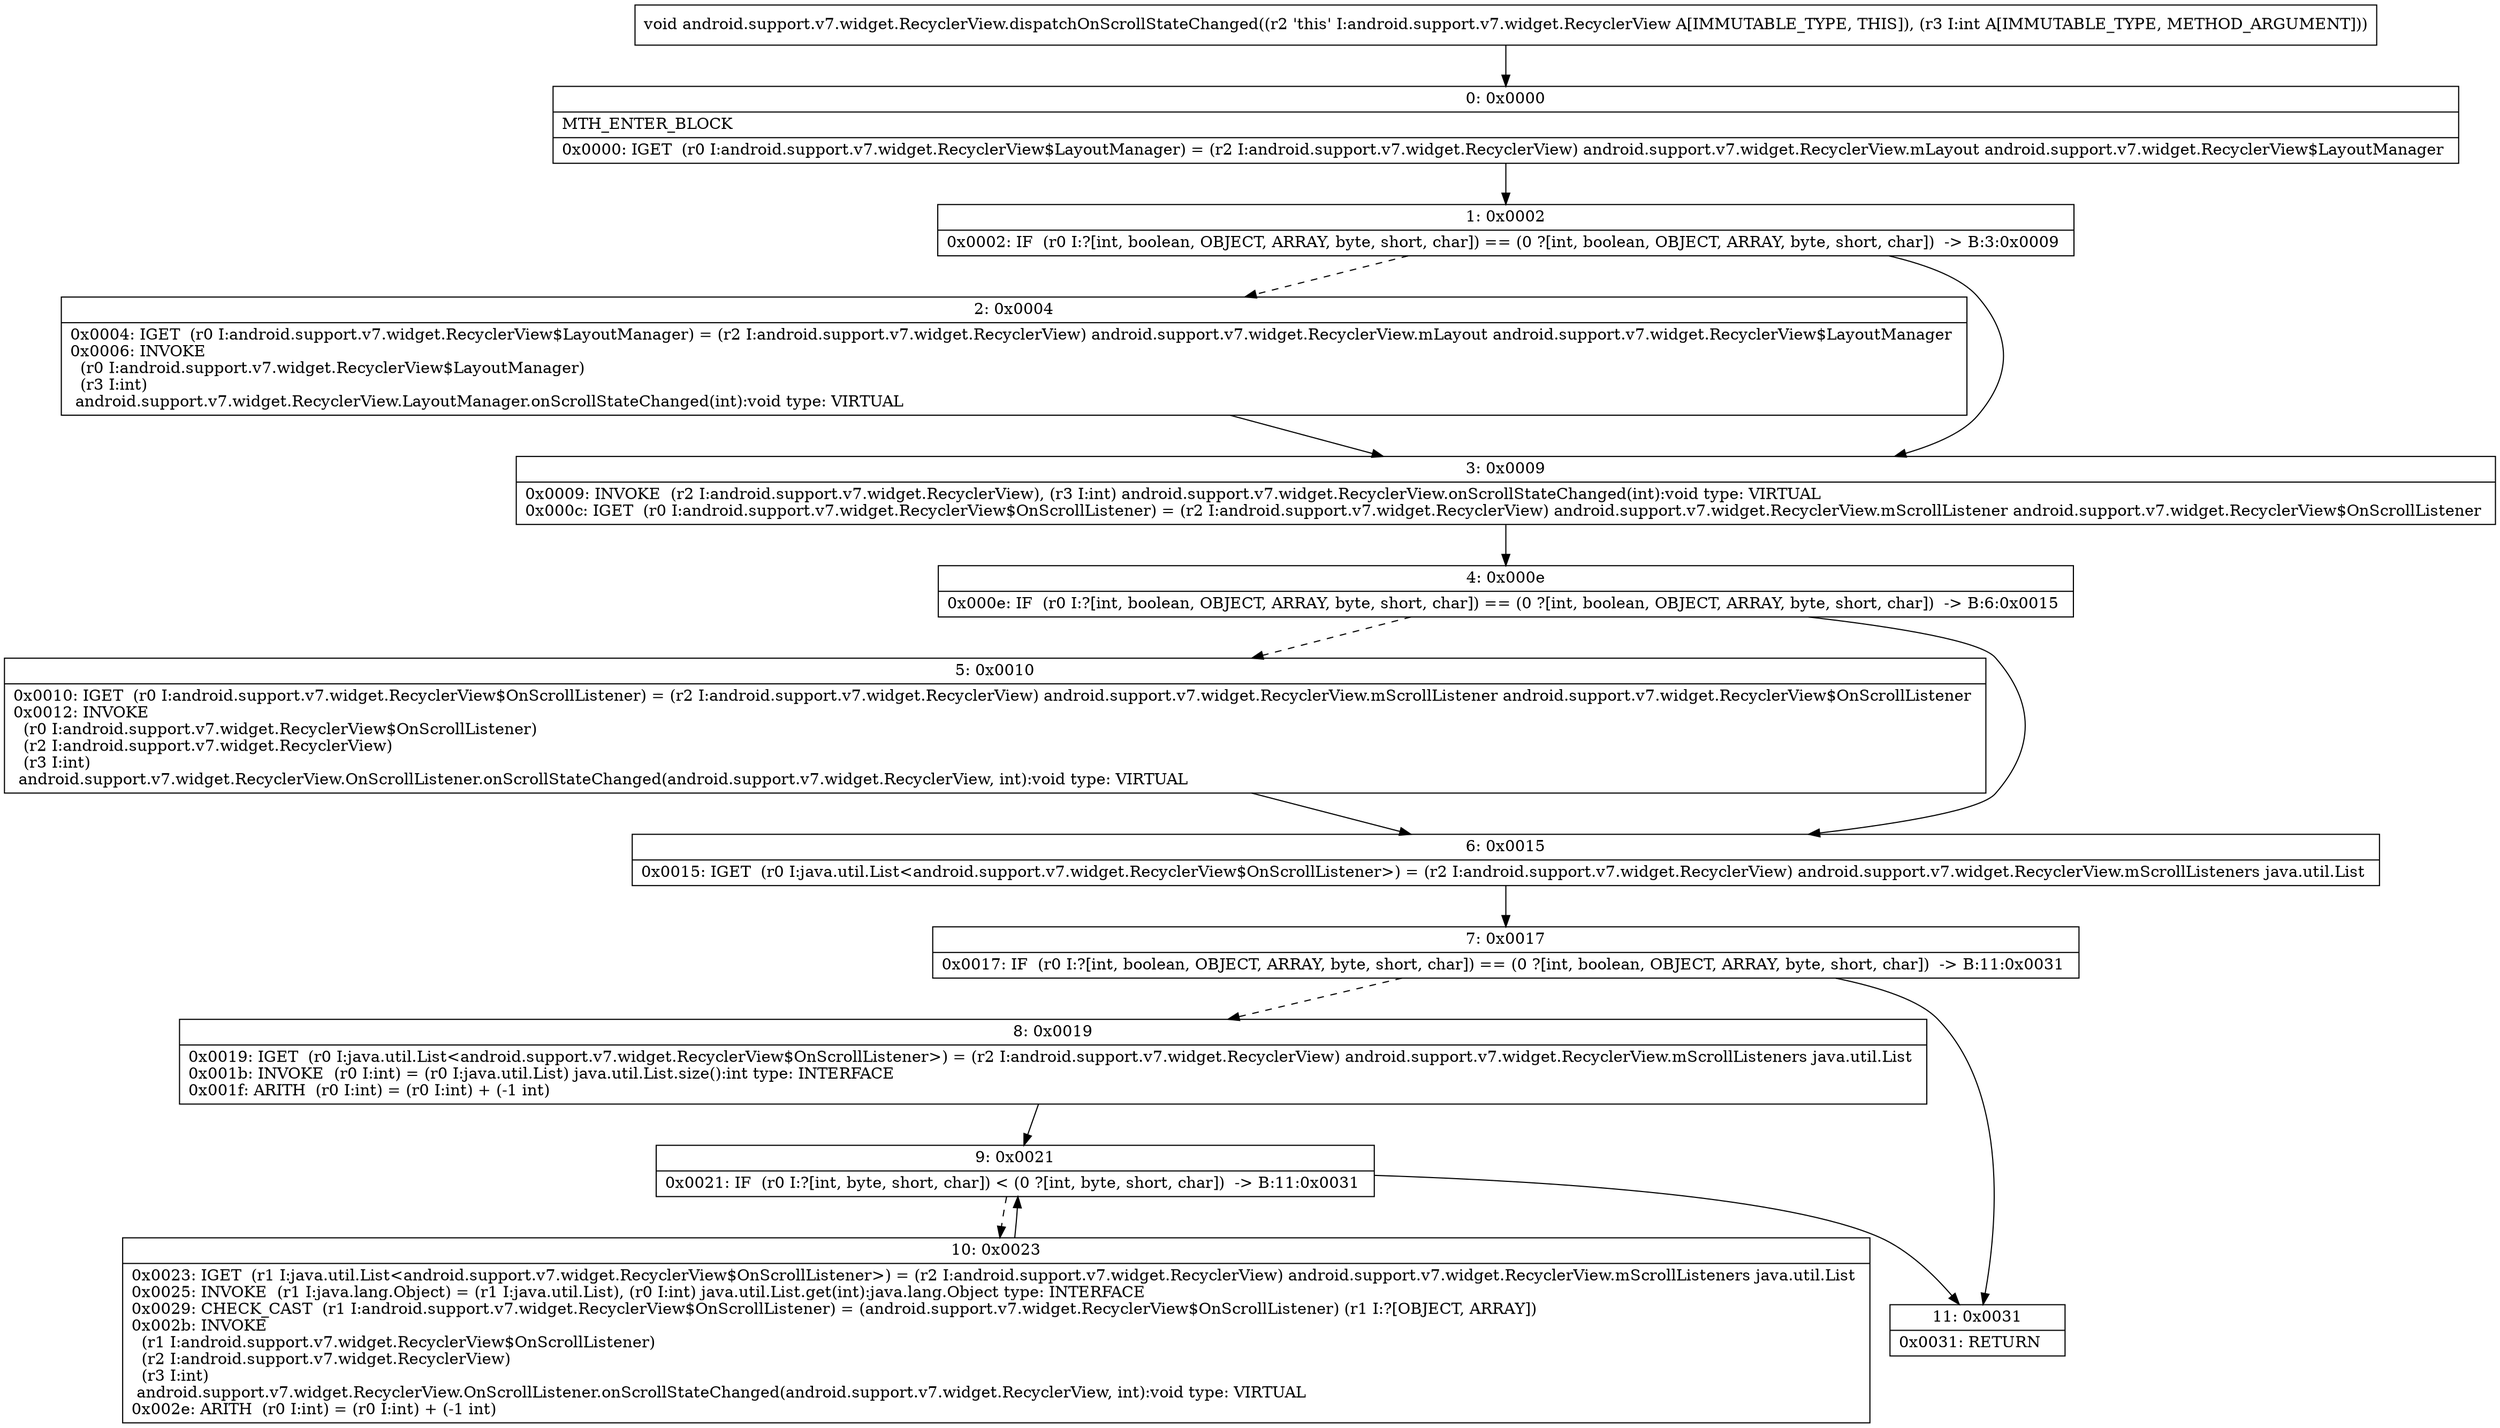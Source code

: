 digraph "CFG forandroid.support.v7.widget.RecyclerView.dispatchOnScrollStateChanged(I)V" {
Node_0 [shape=record,label="{0\:\ 0x0000|MTH_ENTER_BLOCK\l|0x0000: IGET  (r0 I:android.support.v7.widget.RecyclerView$LayoutManager) = (r2 I:android.support.v7.widget.RecyclerView) android.support.v7.widget.RecyclerView.mLayout android.support.v7.widget.RecyclerView$LayoutManager \l}"];
Node_1 [shape=record,label="{1\:\ 0x0002|0x0002: IF  (r0 I:?[int, boolean, OBJECT, ARRAY, byte, short, char]) == (0 ?[int, boolean, OBJECT, ARRAY, byte, short, char])  \-\> B:3:0x0009 \l}"];
Node_2 [shape=record,label="{2\:\ 0x0004|0x0004: IGET  (r0 I:android.support.v7.widget.RecyclerView$LayoutManager) = (r2 I:android.support.v7.widget.RecyclerView) android.support.v7.widget.RecyclerView.mLayout android.support.v7.widget.RecyclerView$LayoutManager \l0x0006: INVOKE  \l  (r0 I:android.support.v7.widget.RecyclerView$LayoutManager)\l  (r3 I:int)\l android.support.v7.widget.RecyclerView.LayoutManager.onScrollStateChanged(int):void type: VIRTUAL \l}"];
Node_3 [shape=record,label="{3\:\ 0x0009|0x0009: INVOKE  (r2 I:android.support.v7.widget.RecyclerView), (r3 I:int) android.support.v7.widget.RecyclerView.onScrollStateChanged(int):void type: VIRTUAL \l0x000c: IGET  (r0 I:android.support.v7.widget.RecyclerView$OnScrollListener) = (r2 I:android.support.v7.widget.RecyclerView) android.support.v7.widget.RecyclerView.mScrollListener android.support.v7.widget.RecyclerView$OnScrollListener \l}"];
Node_4 [shape=record,label="{4\:\ 0x000e|0x000e: IF  (r0 I:?[int, boolean, OBJECT, ARRAY, byte, short, char]) == (0 ?[int, boolean, OBJECT, ARRAY, byte, short, char])  \-\> B:6:0x0015 \l}"];
Node_5 [shape=record,label="{5\:\ 0x0010|0x0010: IGET  (r0 I:android.support.v7.widget.RecyclerView$OnScrollListener) = (r2 I:android.support.v7.widget.RecyclerView) android.support.v7.widget.RecyclerView.mScrollListener android.support.v7.widget.RecyclerView$OnScrollListener \l0x0012: INVOKE  \l  (r0 I:android.support.v7.widget.RecyclerView$OnScrollListener)\l  (r2 I:android.support.v7.widget.RecyclerView)\l  (r3 I:int)\l android.support.v7.widget.RecyclerView.OnScrollListener.onScrollStateChanged(android.support.v7.widget.RecyclerView, int):void type: VIRTUAL \l}"];
Node_6 [shape=record,label="{6\:\ 0x0015|0x0015: IGET  (r0 I:java.util.List\<android.support.v7.widget.RecyclerView$OnScrollListener\>) = (r2 I:android.support.v7.widget.RecyclerView) android.support.v7.widget.RecyclerView.mScrollListeners java.util.List \l}"];
Node_7 [shape=record,label="{7\:\ 0x0017|0x0017: IF  (r0 I:?[int, boolean, OBJECT, ARRAY, byte, short, char]) == (0 ?[int, boolean, OBJECT, ARRAY, byte, short, char])  \-\> B:11:0x0031 \l}"];
Node_8 [shape=record,label="{8\:\ 0x0019|0x0019: IGET  (r0 I:java.util.List\<android.support.v7.widget.RecyclerView$OnScrollListener\>) = (r2 I:android.support.v7.widget.RecyclerView) android.support.v7.widget.RecyclerView.mScrollListeners java.util.List \l0x001b: INVOKE  (r0 I:int) = (r0 I:java.util.List) java.util.List.size():int type: INTERFACE \l0x001f: ARITH  (r0 I:int) = (r0 I:int) + (\-1 int) \l}"];
Node_9 [shape=record,label="{9\:\ 0x0021|0x0021: IF  (r0 I:?[int, byte, short, char]) \< (0 ?[int, byte, short, char])  \-\> B:11:0x0031 \l}"];
Node_10 [shape=record,label="{10\:\ 0x0023|0x0023: IGET  (r1 I:java.util.List\<android.support.v7.widget.RecyclerView$OnScrollListener\>) = (r2 I:android.support.v7.widget.RecyclerView) android.support.v7.widget.RecyclerView.mScrollListeners java.util.List \l0x0025: INVOKE  (r1 I:java.lang.Object) = (r1 I:java.util.List), (r0 I:int) java.util.List.get(int):java.lang.Object type: INTERFACE \l0x0029: CHECK_CAST  (r1 I:android.support.v7.widget.RecyclerView$OnScrollListener) = (android.support.v7.widget.RecyclerView$OnScrollListener) (r1 I:?[OBJECT, ARRAY]) \l0x002b: INVOKE  \l  (r1 I:android.support.v7.widget.RecyclerView$OnScrollListener)\l  (r2 I:android.support.v7.widget.RecyclerView)\l  (r3 I:int)\l android.support.v7.widget.RecyclerView.OnScrollListener.onScrollStateChanged(android.support.v7.widget.RecyclerView, int):void type: VIRTUAL \l0x002e: ARITH  (r0 I:int) = (r0 I:int) + (\-1 int) \l}"];
Node_11 [shape=record,label="{11\:\ 0x0031|0x0031: RETURN   \l}"];
MethodNode[shape=record,label="{void android.support.v7.widget.RecyclerView.dispatchOnScrollStateChanged((r2 'this' I:android.support.v7.widget.RecyclerView A[IMMUTABLE_TYPE, THIS]), (r3 I:int A[IMMUTABLE_TYPE, METHOD_ARGUMENT])) }"];
MethodNode -> Node_0;
Node_0 -> Node_1;
Node_1 -> Node_2[style=dashed];
Node_1 -> Node_3;
Node_2 -> Node_3;
Node_3 -> Node_4;
Node_4 -> Node_5[style=dashed];
Node_4 -> Node_6;
Node_5 -> Node_6;
Node_6 -> Node_7;
Node_7 -> Node_8[style=dashed];
Node_7 -> Node_11;
Node_8 -> Node_9;
Node_9 -> Node_10[style=dashed];
Node_9 -> Node_11;
Node_10 -> Node_9;
}

